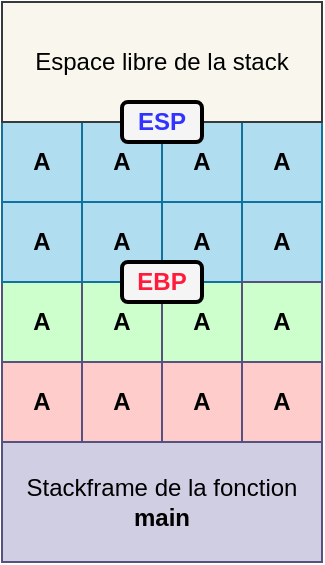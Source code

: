 <mxfile version="13.1.3">
    <diagram id="6hGFLwfOUW9BJ-s0fimq" name="Page-1">
        <mxGraphModel dx="501" dy="819" grid="1" gridSize="10" guides="1" tooltips="1" connect="1" arrows="1" fold="1" page="1" pageScale="1" pageWidth="827" pageHeight="1169" math="0" shadow="0">
            <root>
                <mxCell id="0"/>
                <mxCell id="1" parent="0"/>
                <mxCell id="41" value="&lt;font color=&quot;#000000&quot;&gt;&lt;b&gt;A&lt;/b&gt;&lt;/font&gt;" style="rounded=0;whiteSpace=wrap;html=1;fillColor=#CCFFCC;strokeColor=#56517e;" vertex="1" parent="1">
                    <mxGeometry x="400" y="360" width="40" height="40" as="geometry"/>
                </mxCell>
                <mxCell id="43" value="&lt;font color=&quot;#000000&quot;&gt;&lt;b&gt;A&lt;/b&gt;&lt;/font&gt;" style="rounded=0;whiteSpace=wrap;html=1;fillColor=#CCFFCC;strokeColor=#56517e;" vertex="1" parent="1">
                    <mxGeometry x="360" y="360" width="40" height="40" as="geometry"/>
                </mxCell>
                <mxCell id="2" value="&lt;font color=&quot;#000000&quot;&gt;&lt;b&gt;A&lt;/b&gt;&lt;/font&gt;" style="rounded=0;whiteSpace=wrap;html=1;fillColor=#CCFFCC;strokeColor=#56517e;" vertex="1" parent="1">
                    <mxGeometry x="320" y="360" width="40" height="40" as="geometry"/>
                </mxCell>
                <mxCell id="20" value="&lt;b style=&quot;font-size: 12px ; font-style: normal ; letter-spacing: normal ; text-align: center ; text-indent: 0px ; text-transform: none ; word-spacing: 0px ; color: rgb(0 , 0 , 0) ; font-family: &amp;#34;helvetica&amp;#34;&quot;&gt;A&lt;/b&gt;" style="whiteSpace=wrap;html=1;aspect=fixed;fillColor=#b1ddf0;strokeColor=#10739e;" vertex="1" parent="1">
                    <mxGeometry x="440" y="280" width="40" height="40" as="geometry"/>
                </mxCell>
                <mxCell id="16" value="&lt;b&gt;&lt;font color=&quot;#000000&quot;&gt;A&lt;/font&gt;&lt;/b&gt;" style="whiteSpace=wrap;html=1;aspect=fixed;fillColor=#b1ddf0;strokeColor=#10739e;" vertex="1" parent="1">
                    <mxGeometry x="320" y="280" width="40" height="40" as="geometry"/>
                </mxCell>
                <mxCell id="19" value="&lt;b style=&quot;color: rgb(0 , 0 , 0) ; font-family: &amp;#34;helvetica&amp;#34; ; font-size: 12px ; font-style: normal ; letter-spacing: normal ; text-align: center ; text-indent: 0px ; text-transform: none ; word-spacing: 0px&quot;&gt;A&lt;/b&gt;" style="whiteSpace=wrap;html=1;aspect=fixed;fillColor=#b1ddf0;strokeColor=#10739e;" vertex="1" parent="1">
                    <mxGeometry x="400" y="280" width="40" height="40" as="geometry"/>
                </mxCell>
                <mxCell id="18" value="&lt;font color=&quot;#000000&quot;&gt;&lt;b&gt;A&lt;/b&gt;&lt;/font&gt;" style="whiteSpace=wrap;html=1;aspect=fixed;fillColor=#b1ddf0;strokeColor=#10739e;" vertex="1" parent="1">
                    <mxGeometry x="360" y="280" width="40" height="40" as="geometry"/>
                </mxCell>
                <mxCell id="3" value="&lt;font color=&quot;#000000&quot;&gt;Stackframe de la fonction &lt;b&gt;main&lt;/b&gt;&lt;/font&gt;" style="rounded=0;whiteSpace=wrap;html=1;fillColor=#d0cee2;strokeColor=#56517e;" vertex="1" parent="1">
                    <mxGeometry x="320" y="440" width="160" height="60" as="geometry"/>
                </mxCell>
                <mxCell id="4" value="&lt;font color=&quot;#000000&quot;&gt;Espace libre de la stack&lt;/font&gt;" style="rounded=0;whiteSpace=wrap;html=1;fillColor=#f9f7ed;strokeColor=#36393d;" vertex="1" parent="1">
                    <mxGeometry x="320" y="220" width="160" height="60" as="geometry"/>
                </mxCell>
                <mxCell id="6" value="&lt;b&gt;&lt;font color=&quot;#3333ff&quot;&gt;ESP&lt;/font&gt;&lt;/b&gt;" style="rounded=1;whiteSpace=wrap;html=1;strokeColor=#000000;strokeWidth=2;fillColor=#f5f5f5;fontColor=#333333;" vertex="1" parent="1">
                    <mxGeometry x="380" y="270" width="40" height="20" as="geometry"/>
                </mxCell>
                <mxCell id="8" value="&lt;b&gt;&lt;font color=&quot;#000000&quot;&gt;A&lt;/font&gt;&lt;/b&gt;" style="rounded=0;whiteSpace=wrap;html=1;fillColor=#FFCCCC;strokeColor=#56517e;" vertex="1" parent="1">
                    <mxGeometry x="320" y="400" width="40" height="40" as="geometry"/>
                </mxCell>
                <mxCell id="32" value="&lt;b style=&quot;font-size: 12px ; font-style: normal ; letter-spacing: normal ; text-align: center ; text-indent: 0px ; text-transform: none ; word-spacing: 0px ; color: rgb(0 , 0 , 0) ; font-family: &amp;#34;helvetica&amp;#34;&quot;&gt;A&lt;/b&gt;" style="whiteSpace=wrap;html=1;aspect=fixed;fillColor=#b1ddf0;strokeColor=#10739e;" vertex="1" parent="1">
                    <mxGeometry x="440" y="320" width="40" height="40" as="geometry"/>
                </mxCell>
                <mxCell id="33" value="&lt;b&gt;&lt;font color=&quot;#000000&quot;&gt;A&lt;/font&gt;&lt;/b&gt;" style="whiteSpace=wrap;html=1;aspect=fixed;fillColor=#b1ddf0;strokeColor=#10739e;" vertex="1" parent="1">
                    <mxGeometry x="320" y="320" width="40" height="40" as="geometry"/>
                </mxCell>
                <mxCell id="35" value="&lt;font color=&quot;#000000&quot;&gt;&lt;b&gt;A&lt;/b&gt;&lt;/font&gt;" style="whiteSpace=wrap;html=1;aspect=fixed;fillColor=#b1ddf0;strokeColor=#10739e;" vertex="1" parent="1">
                    <mxGeometry x="360" y="320" width="40" height="40" as="geometry"/>
                </mxCell>
                <mxCell id="34" value="&lt;b style=&quot;color: rgb(0 , 0 , 0) ; font-family: &amp;#34;helvetica&amp;#34; ; font-size: 12px ; font-style: normal ; letter-spacing: normal ; text-align: center ; text-indent: 0px ; text-transform: none ; word-spacing: 0px&quot;&gt;A&lt;/b&gt;" style="whiteSpace=wrap;html=1;aspect=fixed;fillColor=#b1ddf0;strokeColor=#10739e;" vertex="1" parent="1">
                    <mxGeometry x="400" y="320" width="40" height="40" as="geometry"/>
                </mxCell>
                <mxCell id="7" value="&lt;b&gt;&lt;font color=&quot;#ff1c3a&quot;&gt;EBP&lt;/font&gt;&lt;/b&gt;" style="rounded=1;whiteSpace=wrap;html=1;strokeColor=#000000;strokeWidth=2;fillColor=#f5f5f5;fontColor=#333333;" vertex="1" parent="1">
                    <mxGeometry x="380" y="350" width="40" height="20" as="geometry"/>
                </mxCell>
                <mxCell id="42" value="&lt;font color=&quot;#000000&quot;&gt;&lt;b&gt;A&lt;/b&gt;&lt;/font&gt;" style="rounded=0;whiteSpace=wrap;html=1;fillColor=#CCFFCC;strokeColor=#56517e;" vertex="1" parent="1">
                    <mxGeometry x="440" y="360" width="40" height="40" as="geometry"/>
                </mxCell>
                <mxCell id="45" value="&lt;b&gt;&lt;font color=&quot;#000000&quot;&gt;A&lt;/font&gt;&lt;/b&gt;" style="rounded=0;whiteSpace=wrap;html=1;fillColor=#FFCCCC;strokeColor=#56517e;" vertex="1" parent="1">
                    <mxGeometry x="360" y="400" width="40" height="40" as="geometry"/>
                </mxCell>
                <mxCell id="46" value="&lt;b&gt;&lt;font color=&quot;#000000&quot;&gt;A&lt;/font&gt;&lt;/b&gt;" style="rounded=0;whiteSpace=wrap;html=1;fillColor=#FFCCCC;strokeColor=#56517e;" vertex="1" parent="1">
                    <mxGeometry x="400" y="400" width="40" height="40" as="geometry"/>
                </mxCell>
                <mxCell id="47" value="&lt;b&gt;&lt;font color=&quot;#000000&quot;&gt;A&lt;/font&gt;&lt;/b&gt;" style="rounded=0;whiteSpace=wrap;html=1;fillColor=#FFCCCC;strokeColor=#56517e;" vertex="1" parent="1">
                    <mxGeometry x="440" y="400" width="40" height="40" as="geometry"/>
                </mxCell>
            </root>
        </mxGraphModel>
    </diagram>
</mxfile>
